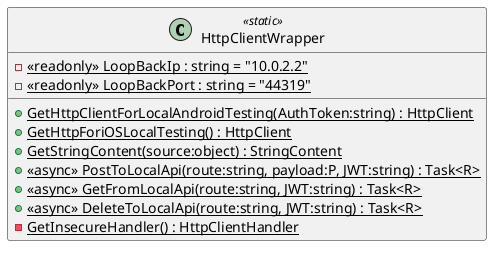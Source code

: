@startuml
class HttpClientWrapper <<static>> {
    - {static} <<readonly>> LoopBackIp : string = "10.0.2.2"
    - {static} <<readonly>> LoopBackPort : string = "44319"
    + {static} GetHttpClientForLocalAndroidTesting(AuthToken:string) : HttpClient
    + {static} GetHttpForiOSLocalTesting() : HttpClient
    + {static} GetStringContent(source:object) : StringContent
    + <<async>> {static} PostToLocalApi(route:string, payload:P, JWT:string) : Task<R>
    + <<async>> {static} GetFromLocalApi(route:string, JWT:string) : Task<R>
    + <<async>> {static} DeleteToLocalApi(route:string, JWT:string) : Task<R>
    - {static} GetInsecureHandler() : HttpClientHandler
}
@enduml
